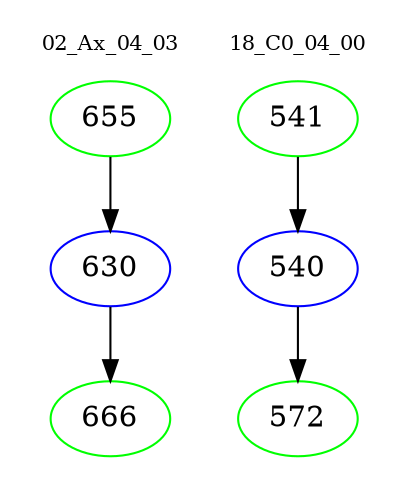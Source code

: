 digraph{
subgraph cluster_0 {
color = white
label = "02_Ax_04_03";
fontsize=10;
T0_655 [label="655", color="green"]
T0_655 -> T0_630 [color="black"]
T0_630 [label="630", color="blue"]
T0_630 -> T0_666 [color="black"]
T0_666 [label="666", color="green"]
}
subgraph cluster_1 {
color = white
label = "18_C0_04_00";
fontsize=10;
T1_541 [label="541", color="green"]
T1_541 -> T1_540 [color="black"]
T1_540 [label="540", color="blue"]
T1_540 -> T1_572 [color="black"]
T1_572 [label="572", color="green"]
}
}
